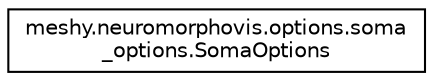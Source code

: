 digraph "Graphical Class Hierarchy"
{
  edge [fontname="Helvetica",fontsize="10",labelfontname="Helvetica",labelfontsize="10"];
  node [fontname="Helvetica",fontsize="10",shape=record];
  rankdir="LR";
  Node1 [label="meshy.neuromorphovis.options.soma\l_options.SomaOptions",height=0.2,width=0.4,color="black", fillcolor="white", style="filled",URL="$classmeshy_1_1neuromorphovis_1_1options_1_1soma__options_1_1SomaOptions.html"];
}
